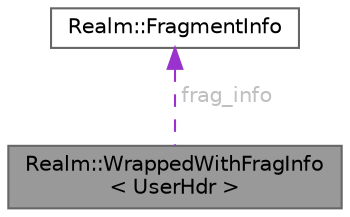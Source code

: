 digraph "Realm::WrappedWithFragInfo&lt; UserHdr &gt;"
{
 // LATEX_PDF_SIZE
  bgcolor="transparent";
  edge [fontname=Helvetica,fontsize=10,labelfontname=Helvetica,labelfontsize=10];
  node [fontname=Helvetica,fontsize=10,shape=box,height=0.2,width=0.4];
  Node1 [id="Node000001",label="Realm::WrappedWithFragInfo\l\< UserHdr \>",height=0.2,width=0.4,color="gray40", fillcolor="grey60", style="filled", fontcolor="black",tooltip=" "];
  Node2 -> Node1 [id="edge1_Node000001_Node000002",dir="back",color="darkorchid3",style="dashed",tooltip=" ",label=" frag_info",fontcolor="grey" ];
  Node2 [id="Node000002",label="Realm::FragmentInfo",height=0.2,width=0.4,color="gray40", fillcolor="white", style="filled",URL="$structRealm_1_1FragmentInfo.html",tooltip=" "];
}
